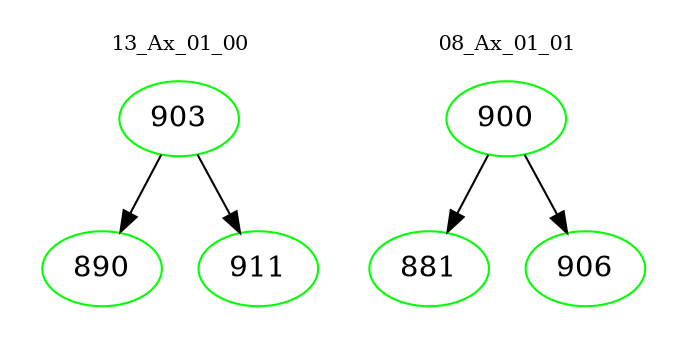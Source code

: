 digraph{
subgraph cluster_0 {
color = white
label = "13_Ax_01_00";
fontsize=10;
T0_903 [label="903", color="green"]
T0_903 -> T0_890 [color="black"]
T0_890 [label="890", color="green"]
T0_903 -> T0_911 [color="black"]
T0_911 [label="911", color="green"]
}
subgraph cluster_1 {
color = white
label = "08_Ax_01_01";
fontsize=10;
T1_900 [label="900", color="green"]
T1_900 -> T1_881 [color="black"]
T1_881 [label="881", color="green"]
T1_900 -> T1_906 [color="black"]
T1_906 [label="906", color="green"]
}
}
